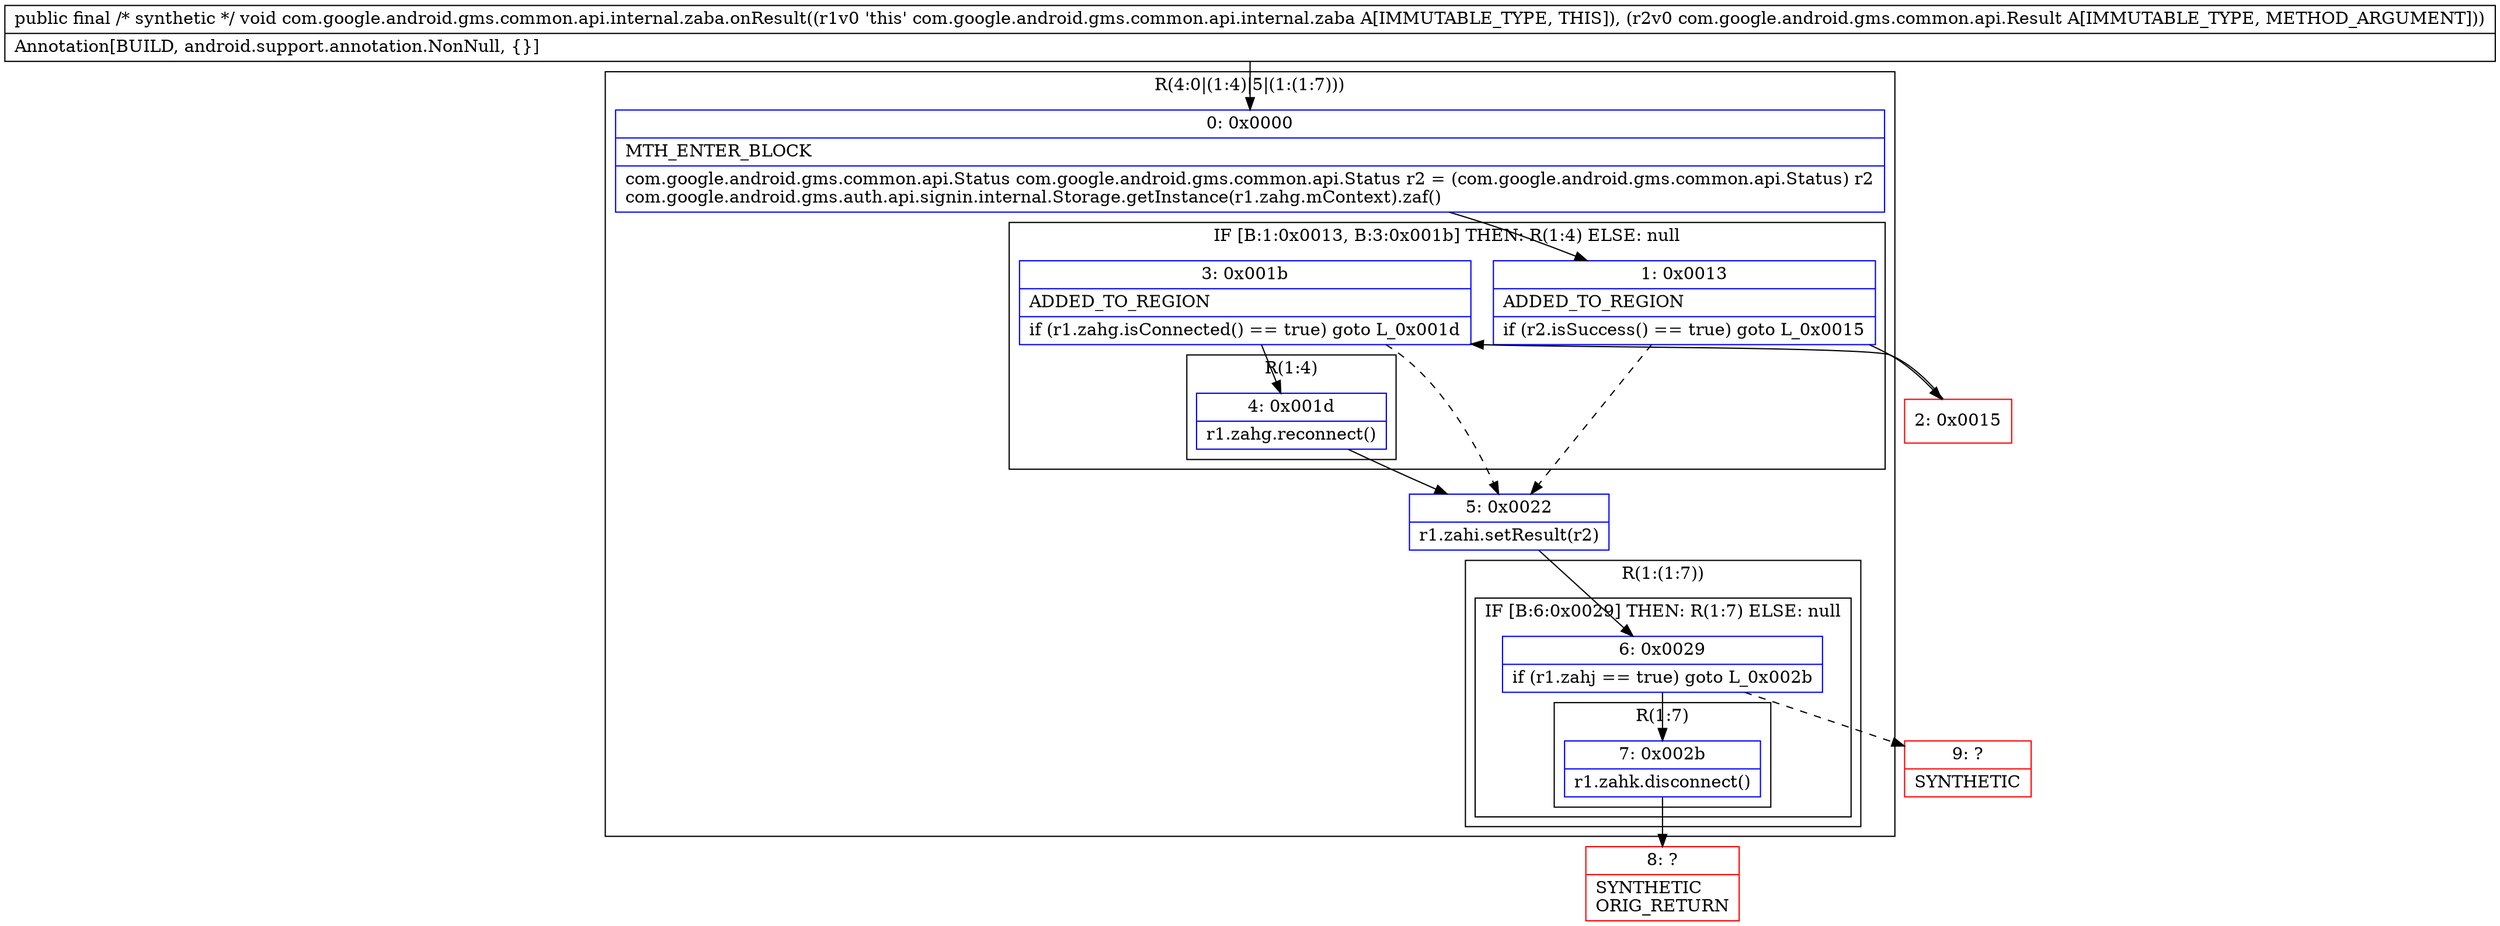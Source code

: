 digraph "CFG forcom.google.android.gms.common.api.internal.zaba.onResult(Lcom\/google\/android\/gms\/common\/api\/Result;)V" {
subgraph cluster_Region_526255191 {
label = "R(4:0|(1:4)|5|(1:(1:7)))";
node [shape=record,color=blue];
Node_0 [shape=record,label="{0\:\ 0x0000|MTH_ENTER_BLOCK\l|com.google.android.gms.common.api.Status com.google.android.gms.common.api.Status r2 = (com.google.android.gms.common.api.Status) r2\lcom.google.android.gms.auth.api.signin.internal.Storage.getInstance(r1.zahg.mContext).zaf()\l}"];
subgraph cluster_IfRegion_1424042857 {
label = "IF [B:1:0x0013, B:3:0x001b] THEN: R(1:4) ELSE: null";
node [shape=record,color=blue];
Node_1 [shape=record,label="{1\:\ 0x0013|ADDED_TO_REGION\l|if (r2.isSuccess() == true) goto L_0x0015\l}"];
Node_3 [shape=record,label="{3\:\ 0x001b|ADDED_TO_REGION\l|if (r1.zahg.isConnected() == true) goto L_0x001d\l}"];
subgraph cluster_Region_978966376 {
label = "R(1:4)";
node [shape=record,color=blue];
Node_4 [shape=record,label="{4\:\ 0x001d|r1.zahg.reconnect()\l}"];
}
}
Node_5 [shape=record,label="{5\:\ 0x0022|r1.zahi.setResult(r2)\l}"];
subgraph cluster_Region_1439305928 {
label = "R(1:(1:7))";
node [shape=record,color=blue];
subgraph cluster_IfRegion_145609595 {
label = "IF [B:6:0x0029] THEN: R(1:7) ELSE: null";
node [shape=record,color=blue];
Node_6 [shape=record,label="{6\:\ 0x0029|if (r1.zahj == true) goto L_0x002b\l}"];
subgraph cluster_Region_1642869580 {
label = "R(1:7)";
node [shape=record,color=blue];
Node_7 [shape=record,label="{7\:\ 0x002b|r1.zahk.disconnect()\l}"];
}
}
}
}
Node_2 [shape=record,color=red,label="{2\:\ 0x0015}"];
Node_8 [shape=record,color=red,label="{8\:\ ?|SYNTHETIC\lORIG_RETURN\l}"];
Node_9 [shape=record,color=red,label="{9\:\ ?|SYNTHETIC\l}"];
MethodNode[shape=record,label="{public final \/* synthetic *\/ void com.google.android.gms.common.api.internal.zaba.onResult((r1v0 'this' com.google.android.gms.common.api.internal.zaba A[IMMUTABLE_TYPE, THIS]), (r2v0 com.google.android.gms.common.api.Result A[IMMUTABLE_TYPE, METHOD_ARGUMENT]))  | Annotation[BUILD, android.support.annotation.NonNull, \{\}]\l}"];
MethodNode -> Node_0;
Node_0 -> Node_1;
Node_1 -> Node_2;
Node_1 -> Node_5[style=dashed];
Node_3 -> Node_4;
Node_3 -> Node_5[style=dashed];
Node_4 -> Node_5;
Node_5 -> Node_6;
Node_6 -> Node_7;
Node_6 -> Node_9[style=dashed];
Node_7 -> Node_8;
Node_2 -> Node_3;
}

